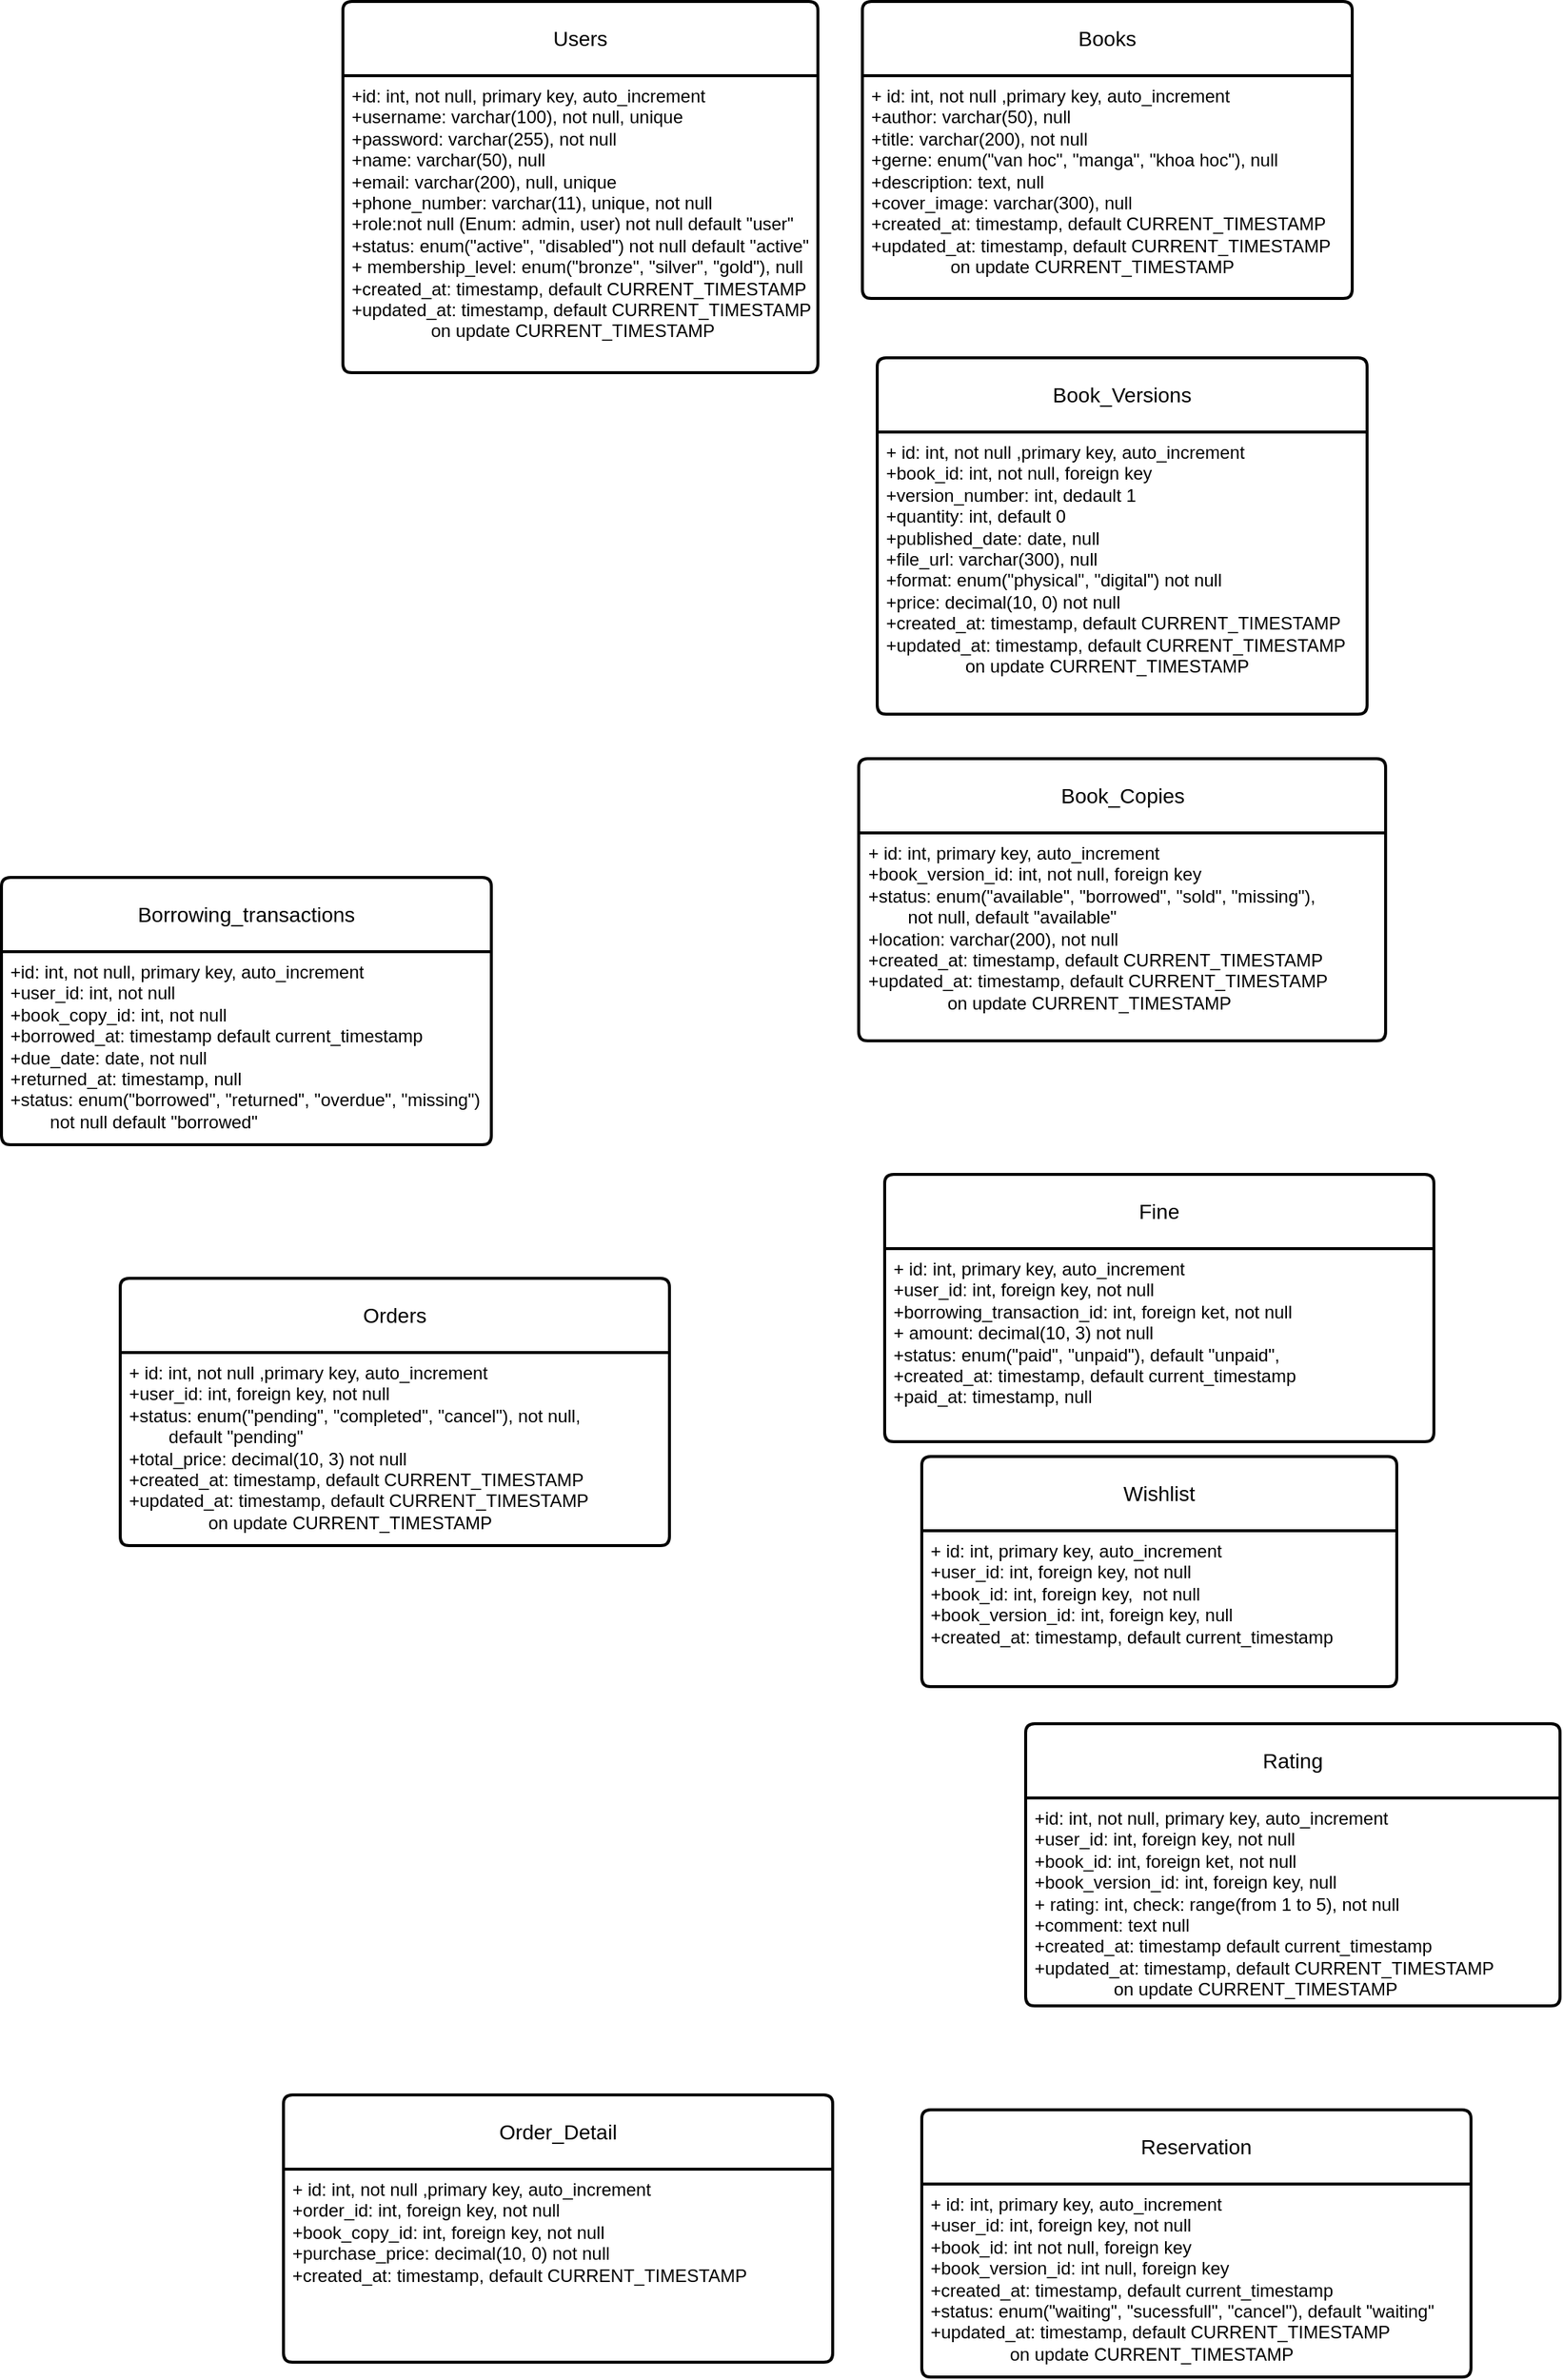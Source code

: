 <mxfile version="26.0.11">
  <diagram id="R2lEEEUBdFMjLlhIrx00" name="Page-1">
    <mxGraphModel dx="2665" dy="2065" grid="1" gridSize="10" guides="1" tooltips="1" connect="1" arrows="1" fold="1" page="1" pageScale="1" pageWidth="850" pageHeight="1100" math="0" shadow="0" extFonts="Permanent Marker^https://fonts.googleapis.com/css?family=Permanent+Marker">
      <root>
        <mxCell id="0" />
        <mxCell id="1" parent="0" />
        <mxCell id="ZN315WAEy5U4nkaI___c-207" value="Users" style="swimlane;childLayout=stackLayout;horizontal=1;startSize=50;horizontalStack=0;rounded=1;fontSize=14;fontStyle=0;strokeWidth=2;resizeParent=0;resizeLast=1;shadow=0;dashed=0;align=center;arcSize=4;whiteSpace=wrap;html=1;" parent="1" vertex="1">
          <mxGeometry x="-670" y="-840" width="320" height="250" as="geometry" />
        </mxCell>
        <mxCell id="ZN315WAEy5U4nkaI___c-208" value="+id: int, not null, primary key, auto_increment&lt;br&gt;+username: varchar(100), not null, unique&lt;br&gt;+password: varchar(255), not null&lt;div&gt;+name: varchar(50), null&lt;/div&gt;&lt;div&gt;+email: varchar(200), null, unique&lt;/div&gt;&lt;div&gt;+phone_number: varchar(11), unique, not null&lt;/div&gt;&lt;div&gt;+role:not null (Enum: admin, user) not null default &quot;user&quot;&lt;/div&gt;&lt;div&gt;+status: enum(&quot;active&quot;, &quot;disabled&quot;) not null default &quot;active&quot;&lt;/div&gt;&lt;div&gt;+ membership_level: enum(&quot;bronze&quot;, &quot;silver&quot;, &quot;gold&quot;), null&lt;/div&gt;&lt;div&gt;&lt;div&gt;+created_at: timestamp, default CURRENT_TIMESTAMP&lt;/div&gt;&lt;div&gt;+updated_at: timestamp, default CURRENT_TIMESTAMP&amp;nbsp;&lt;/div&gt;&lt;div&gt;&lt;span style=&quot;white-space-collapse: preserve;&quot;&gt;&#x9;&lt;/span&gt;&lt;span style=&quot;white-space-collapse: preserve;&quot;&gt;&#x9;&lt;/span&gt;on update CURRENT_TIMESTAMP&lt;/div&gt;&lt;/div&gt;&lt;div&gt;&lt;br&gt;&lt;/div&gt;" style="align=left;strokeColor=none;fillColor=none;spacingLeft=4;fontSize=12;verticalAlign=top;resizable=0;rotatable=0;part=1;html=1;" parent="ZN315WAEy5U4nkaI___c-207" vertex="1">
          <mxGeometry y="50" width="320" height="200" as="geometry" />
        </mxCell>
        <mxCell id="ZN315WAEy5U4nkaI___c-211" value="Books" style="swimlane;childLayout=stackLayout;horizontal=1;startSize=50;horizontalStack=0;rounded=1;fontSize=14;fontStyle=0;strokeWidth=2;resizeParent=0;resizeLast=1;shadow=0;dashed=0;align=center;arcSize=4;whiteSpace=wrap;html=1;" parent="1" vertex="1">
          <mxGeometry x="-320" y="-840" width="330" height="200" as="geometry" />
        </mxCell>
        <mxCell id="ZN315WAEy5U4nkaI___c-212" value="&lt;div&gt;+ id: int, not null ,primary key, auto_increment&lt;/div&gt;&lt;div&gt;+author: varchar(50), null&lt;/div&gt;&lt;div&gt;+title: varchar(200), not null&lt;/div&gt;&lt;div&gt;&lt;span style=&quot;background-color: transparent; color: light-dark(rgb(0, 0, 0), rgb(255, 255, 255));&quot;&gt;+gerne: enum(&quot;van hoc&quot;, &quot;manga&quot;, &quot;khoa hoc&quot;), null&lt;/span&gt;&lt;/div&gt;&lt;div&gt;+description: text, null&lt;/div&gt;&lt;div&gt;+cover_image: varchar(300), null&lt;/div&gt;&lt;div&gt;+created_at: timestamp, default CURRENT_TIMESTAMP&lt;/div&gt;&lt;div&gt;+updated_at: timestamp, default CURRENT_TIMESTAMP&amp;nbsp;&lt;/div&gt;&lt;div&gt;&lt;span style=&quot;white-space: pre;&quot;&gt;&#x9;&lt;/span&gt;&lt;span style=&quot;white-space: pre;&quot;&gt;&#x9;&lt;/span&gt;on update CURRENT_TIMESTAMP&lt;/div&gt;&lt;div&gt;&lt;br&gt;&lt;/div&gt;" style="align=left;strokeColor=none;fillColor=none;spacingLeft=4;fontSize=12;verticalAlign=top;resizable=0;rotatable=0;part=1;html=1;" parent="ZN315WAEy5U4nkaI___c-211" vertex="1">
          <mxGeometry y="50" width="330" height="150" as="geometry" />
        </mxCell>
        <mxCell id="ZnR8_7hwZ21bmYE7peQe-1" value="Borrowing_transactions&lt;span style=&quot;color: rgba(0, 0, 0, 0); font-family: monospace; font-size: 0px; text-align: start; text-wrap-mode: nowrap;&quot;&gt;%3CmxGraphModel%3E%3Croot%3E%3CmxCell%20id%3D%220%22%2F%3E%3CmxCell%20id%3D%221%22%20parent%3D%220%22%2F%3E%3CmxCell%20id%3D%222%22%20value%3D%22Users%22%20style%3D%22swimlane%3BchildLayout%3DstackLayout%3Bhorizontal%3D1%3BstartSize%3D50%3BhorizontalStack%3D0%3Brounded%3D1%3BfontSize%3D14%3BfontStyle%3D0%3BstrokeWidth%3D2%3BresizeParent%3D0%3BresizeLast%3D1%3Bshadow%3D0%3Bdashed%3D0%3Balign%3Dcenter%3BarcSize%3D4%3BwhiteSpace%3Dwrap%3Bhtml%3D1%3B%22%20vertex%3D%221%22%20parent%3D%221%22%3E%3CmxGeometry%20x%3D%2230%22%20y%3D%22110%22%20width%3D%22220%22%20height%3D%22190%22%20as%3D%22geometry%22%2F%3E%3C%2FmxCell%3E%3CmxCell%20id%3D%223%22%20value%3D%22%2Bid%3A%20int%2C%20not%20null%2C%20primary%20key%26lt%3Bbr%26gt%3B%2Baccount_name%3A%20string%2C%20not%20null%2C%20unique%26lt%3Bbr%26gt%3B%2Bpassword%3A%20string%2C%20not%20null%26lt%3Bdiv%26gt%3B%2Bname%3A%20string%2C%20default%3A%20unknown%26lt%3B%2Fdiv%26gt%3B%26lt%3Bdiv%26gt%3B%2Bemail%3A%20string%2C%20not%20null%26lt%3B%2Fdiv%26gt%3B%26lt%3Bdiv%26gt%3B%2Bphone_number%3A%20string%2C%20unique%26lt%3B%2Fdiv%26gt%3B%26lt%3Bdiv%26gt%3B%2Brole%3Astring%2C%20not%20null%26lt%3B%2Fdiv%26gt%3B%26lt%3Bdiv%26gt%3B%2B%20membership_level%3A%20string%26lt%3B%2Fdiv%26gt%3B%26lt%3Bdiv%26gt%3B%26lt%3Bbr%26gt%3B%26lt%3B%2Fdiv%26gt%3B%22%20style%3D%22align%3Dleft%3BstrokeColor%3Dnone%3BfillColor%3Dnone%3BspacingLeft%3D4%3BfontSize%3D12%3BverticalAlign%3Dtop%3Bresizable%3D0%3Brotatable%3D0%3Bpart%3D1%3Bhtml%3D1%3B%22%20vertex%3D%221%22%20parent%3D%222%22%3E%3CmxGeometry%20y%3D%2250%22%20width%3D%22220%22%20height%3D%22140%22%20as%3D%22geometry%22%2F%3E%3C%2FmxCell%3E%3C%2Froot%3E%3C%2FmxGraphModel%3E&lt;/span&gt;" style="swimlane;childLayout=stackLayout;horizontal=1;startSize=50;horizontalStack=0;rounded=1;fontSize=14;fontStyle=0;strokeWidth=2;resizeParent=0;resizeLast=1;shadow=0;dashed=0;align=center;arcSize=4;whiteSpace=wrap;html=1;" parent="1" vertex="1">
          <mxGeometry x="-900" y="-250" width="330" height="180" as="geometry" />
        </mxCell>
        <mxCell id="ZnR8_7hwZ21bmYE7peQe-2" value="+id: int, not null, primary key, auto_increment&lt;br&gt;+user_id: int, not null&lt;div&gt;+book_copy_id: int, not null&lt;/div&gt;&lt;div&gt;+borrowed_at: timestamp default current_timestamp&lt;br&gt;&lt;div&gt;+due_date: date, not null&lt;/div&gt;&lt;div&gt;+returned_at: timestamp, null&lt;/div&gt;&lt;div&gt;+status: enum(&quot;borrowed&quot;, &quot;returned&quot;, &quot;overdue&quot;, &quot;missing&quot;)&lt;/div&gt;&lt;div&gt;&lt;span style=&quot;white-space: pre;&quot;&gt;&#x9;&lt;/span&gt;not null&amp;nbsp;default &quot;borrowed&quot;&lt;/div&gt;&lt;div&gt;&lt;div&gt;&lt;br&gt;&lt;/div&gt;&lt;/div&gt;&lt;/div&gt;" style="align=left;strokeColor=none;fillColor=none;spacingLeft=4;fontSize=12;verticalAlign=top;resizable=0;rotatable=0;part=1;html=1;" parent="ZnR8_7hwZ21bmYE7peQe-1" vertex="1">
          <mxGeometry y="50" width="330" height="130" as="geometry" />
        </mxCell>
        <mxCell id="ZnR8_7hwZ21bmYE7peQe-3" value="Rating" style="swimlane;childLayout=stackLayout;horizontal=1;startSize=50;horizontalStack=0;rounded=1;fontSize=14;fontStyle=0;strokeWidth=2;resizeParent=0;resizeLast=1;shadow=0;dashed=0;align=center;arcSize=4;whiteSpace=wrap;html=1;" parent="1" vertex="1">
          <mxGeometry x="-210" y="320" width="360" height="190" as="geometry" />
        </mxCell>
        <mxCell id="ZnR8_7hwZ21bmYE7peQe-4" value="+id: int, not null, primary key, auto_increment&lt;br&gt;+user_id: int, foreign key, not null&lt;div&gt;+book_id: int, foreign ket, not null&lt;/div&gt;&lt;div&gt;+book_version_id: int, foreign key, null&lt;/div&gt;&lt;div&gt;+ rating: int, check: range(from 1 to 5), not null&lt;br&gt;&lt;div&gt;+comment: text null&lt;/div&gt;&lt;/div&gt;&lt;div&gt;+created_at: timestamp default current_timestamp&lt;/div&gt;&lt;div&gt;&lt;div&gt;+updated_at: timestamp, default CURRENT_TIMESTAMP&amp;nbsp;&lt;/div&gt;&lt;div&gt;&lt;span style=&quot;white-space-collapse: preserve;&quot;&gt;&#x9;&lt;/span&gt;&lt;span style=&quot;white-space-collapse: preserve;&quot;&gt;&#x9;&lt;/span&gt;on update CURRENT_TIMESTAMP&lt;/div&gt;&lt;/div&gt;" style="align=left;strokeColor=none;fillColor=none;spacingLeft=4;fontSize=12;verticalAlign=top;resizable=0;rotatable=0;part=1;html=1;" parent="ZnR8_7hwZ21bmYE7peQe-3" vertex="1">
          <mxGeometry y="50" width="360" height="140" as="geometry" />
        </mxCell>
        <mxCell id="k3v7xY2yrV74yS-AG14G-6" value="Book_Copies" style="swimlane;childLayout=stackLayout;horizontal=1;startSize=50;horizontalStack=0;rounded=1;fontSize=14;fontStyle=0;strokeWidth=2;resizeParent=0;resizeLast=1;shadow=0;dashed=0;align=center;arcSize=4;whiteSpace=wrap;html=1;" parent="1" vertex="1">
          <mxGeometry x="-322.5" y="-330" width="355" height="190" as="geometry" />
        </mxCell>
        <mxCell id="k3v7xY2yrV74yS-AG14G-7" value="&lt;div&gt;+ id: int, primary key, auto_increment&lt;/div&gt;&lt;div&gt;+book_version_id: int, not null, foreign key&lt;/div&gt;&lt;div&gt;+status: enum(&quot;available&quot;, &quot;borrowed&quot;, &quot;sold&quot;, &quot;missing&quot;),&amp;nbsp;&lt;/div&gt;&lt;div&gt;&lt;span style=&quot;white-space: pre;&quot;&gt;&#x9;&lt;/span&gt;not null, default &quot;available&quot;&lt;/div&gt;&lt;div&gt;+location: varchar(200), not null&lt;/div&gt;&lt;div&gt;&lt;div&gt;+created_at: timestamp, default CURRENT_TIMESTAMP&lt;/div&gt;&lt;div&gt;+updated_at: timestamp, default CURRENT_TIMESTAMP&amp;nbsp;&lt;/div&gt;&lt;div&gt;&lt;span style=&quot;white-space-collapse: preserve;&quot;&gt;&#x9;&lt;/span&gt;&lt;span style=&quot;white-space-collapse: preserve;&quot;&gt;&#x9;&lt;/span&gt;on update CURRENT_TIMESTAMP&lt;/div&gt;&lt;/div&gt;" style="align=left;strokeColor=none;fillColor=none;spacingLeft=4;fontSize=12;verticalAlign=top;resizable=0;rotatable=0;part=1;html=1;" parent="k3v7xY2yrV74yS-AG14G-6" vertex="1">
          <mxGeometry y="50" width="355" height="140" as="geometry" />
        </mxCell>
        <mxCell id="k3v7xY2yrV74yS-AG14G-8" value="Book_Versions" style="swimlane;childLayout=stackLayout;horizontal=1;startSize=50;horizontalStack=0;rounded=1;fontSize=14;fontStyle=0;strokeWidth=2;resizeParent=0;resizeLast=1;shadow=0;dashed=0;align=center;arcSize=4;whiteSpace=wrap;html=1;" parent="1" vertex="1">
          <mxGeometry x="-310" y="-600" width="330" height="240" as="geometry" />
        </mxCell>
        <mxCell id="k3v7xY2yrV74yS-AG14G-9" value="&lt;div&gt;+ id: int, not null ,primary key, auto_increment&lt;/div&gt;&lt;div&gt;+book_id: int, not null, foreign key&amp;nbsp;&lt;/div&gt;&lt;div&gt;+version_number: int, dedault 1&lt;/div&gt;&lt;div&gt;+quantity: int, default 0&lt;/div&gt;&lt;div&gt;+published_date: date, null&lt;/div&gt;&lt;div&gt;+file_url: varchar(300), null&lt;/div&gt;&lt;div&gt;+format: enum(&quot;physical&quot;, &quot;digital&quot;) not null&lt;/div&gt;&lt;div&gt;+price: decimal(10, 0) not null&lt;/div&gt;&lt;div&gt;&lt;div&gt;+created_at: timestamp, default CURRENT_TIMESTAMP&lt;/div&gt;&lt;div&gt;+updated_at: timestamp, default CURRENT_TIMESTAMP&amp;nbsp;&lt;/div&gt;&lt;div&gt;&lt;span style=&quot;white-space-collapse: preserve;&quot;&gt;&#x9;&lt;/span&gt;&lt;span style=&quot;white-space-collapse: preserve;&quot;&gt;&#x9;&lt;/span&gt;on update CURRENT_TIMESTAMP&lt;/div&gt;&lt;/div&gt;" style="align=left;strokeColor=none;fillColor=none;spacingLeft=4;fontSize=12;verticalAlign=top;resizable=0;rotatable=0;part=1;html=1;" parent="k3v7xY2yrV74yS-AG14G-8" vertex="1">
          <mxGeometry y="50" width="330" height="190" as="geometry" />
        </mxCell>
        <mxCell id="k3v7xY2yrV74yS-AG14G-10" value="Wishlist" style="swimlane;childLayout=stackLayout;horizontal=1;startSize=50;horizontalStack=0;rounded=1;fontSize=14;fontStyle=0;strokeWidth=2;resizeParent=0;resizeLast=1;shadow=0;dashed=0;align=center;arcSize=4;whiteSpace=wrap;html=1;" parent="1" vertex="1">
          <mxGeometry x="-280" y="140" width="320" height="155" as="geometry" />
        </mxCell>
        <mxCell id="k3v7xY2yrV74yS-AG14G-11" value="&lt;div&gt;+ id: int, primary key, auto_increment&lt;/div&gt;&lt;div&gt;+user_id: int, foreign key, not null&lt;/div&gt;&lt;div&gt;+book_id: int, foreign key,&amp;nbsp; not null&lt;/div&gt;&lt;div&gt;+book_version_id:&amp;nbsp;&lt;span style=&quot;background-color: transparent; color: light-dark(rgb(0, 0, 0), rgb(255, 255, 255));&quot;&gt;int, foreign key, null&lt;/span&gt;&lt;/div&gt;&lt;div&gt;+created_at: timestamp, default current_timestamp&lt;/div&gt;&lt;div&gt;&lt;br&gt;&lt;/div&gt;" style="align=left;strokeColor=none;fillColor=none;spacingLeft=4;fontSize=12;verticalAlign=top;resizable=0;rotatable=0;part=1;html=1;" parent="k3v7xY2yrV74yS-AG14G-10" vertex="1">
          <mxGeometry y="50" width="320" height="105" as="geometry" />
        </mxCell>
        <mxCell id="k3v7xY2yrV74yS-AG14G-13" value="Orders" style="swimlane;childLayout=stackLayout;horizontal=1;startSize=50;horizontalStack=0;rounded=1;fontSize=14;fontStyle=0;strokeWidth=2;resizeParent=0;resizeLast=1;shadow=0;dashed=0;align=center;arcSize=4;whiteSpace=wrap;html=1;" parent="1" vertex="1">
          <mxGeometry x="-820" y="20" width="370" height="180" as="geometry" />
        </mxCell>
        <mxCell id="k3v7xY2yrV74yS-AG14G-14" value="&lt;div&gt;+ id: int, not null ,primary key, auto_increment&lt;/div&gt;&lt;div&gt;+user_id: int, foreign key, not null&lt;/div&gt;&lt;div&gt;+status: enum(&quot;pending&quot;, &quot;completed&quot;, &quot;cancel&quot;), not null,&lt;/div&gt;&lt;div&gt;&lt;span style=&quot;white-space: pre;&quot;&gt;&#x9;&lt;/span&gt;default &quot;pending&quot;&lt;/div&gt;&lt;div&gt;+total_price: decimal(10, 3) not null&lt;/div&gt;&lt;div&gt;&lt;div&gt;+created_at: timestamp, default CURRENT_TIMESTAMP&lt;/div&gt;&lt;div&gt;+updated_at: timestamp, default CURRENT_TIMESTAMP&amp;nbsp;&lt;/div&gt;&lt;div&gt;&lt;span style=&quot;white-space-collapse: preserve;&quot;&gt;&#x9;&lt;/span&gt;&lt;span style=&quot;white-space-collapse: preserve;&quot;&gt;&#x9;&lt;/span&gt;on update CURRENT_TIMESTAMP&lt;/div&gt;&lt;/div&gt;" style="align=left;strokeColor=none;fillColor=none;spacingLeft=4;fontSize=12;verticalAlign=top;resizable=0;rotatable=0;part=1;html=1;" parent="k3v7xY2yrV74yS-AG14G-13" vertex="1">
          <mxGeometry y="50" width="370" height="130" as="geometry" />
        </mxCell>
        <mxCell id="k3v7xY2yrV74yS-AG14G-16" value="Order_Detail" style="swimlane;childLayout=stackLayout;horizontal=1;startSize=50;horizontalStack=0;rounded=1;fontSize=14;fontStyle=0;strokeWidth=2;resizeParent=0;resizeLast=1;shadow=0;dashed=0;align=center;arcSize=4;whiteSpace=wrap;html=1;" parent="1" vertex="1">
          <mxGeometry x="-710" y="570" width="370" height="180" as="geometry" />
        </mxCell>
        <mxCell id="k3v7xY2yrV74yS-AG14G-17" value="&lt;div&gt;&lt;div&gt;+ id: int, not null ,primary key, auto_increment&lt;/div&gt;&lt;/div&gt;&lt;div&gt;&lt;span style=&quot;background-color: transparent; color: light-dark(rgb(0, 0, 0), rgb(255, 255, 255));&quot;&gt;+order_id: int, foreign key, not null&lt;/span&gt;&lt;/div&gt;&lt;div&gt;+book_copy_id: int, foreign key, not null&lt;/div&gt;&lt;div&gt;+purchase_price: decimal(10, 0) not null&lt;/div&gt;&lt;div&gt;&lt;div&gt;+created_at: timestamp, default CURRENT_TIMESTAMP&lt;/div&gt;&lt;/div&gt;" style="align=left;strokeColor=none;fillColor=none;spacingLeft=4;fontSize=12;verticalAlign=top;resizable=0;rotatable=0;part=1;html=1;" parent="k3v7xY2yrV74yS-AG14G-16" vertex="1">
          <mxGeometry y="50" width="370" height="130" as="geometry" />
        </mxCell>
        <mxCell id="k3v7xY2yrV74yS-AG14G-18" value="Reservation" style="swimlane;childLayout=stackLayout;horizontal=1;startSize=50;horizontalStack=0;rounded=1;fontSize=14;fontStyle=0;strokeWidth=2;resizeParent=0;resizeLast=1;shadow=0;dashed=0;align=center;arcSize=4;whiteSpace=wrap;html=1;" parent="1" vertex="1">
          <mxGeometry x="-280" y="580" width="370" height="180" as="geometry" />
        </mxCell>
        <mxCell id="k3v7xY2yrV74yS-AG14G-19" value="&lt;div&gt;+ id: int, primary key, auto_increment&lt;/div&gt;&lt;div&gt;+user_id: int, foreign key, not null&lt;/div&gt;&lt;div&gt;+book_id: int not null, foreign key&lt;/div&gt;&lt;div&gt;+book_version_id: int null,&amp;nbsp;&lt;span style=&quot;background-color: transparent; color: light-dark(rgb(0, 0, 0), rgb(255, 255, 255));&quot;&gt;foreign key&lt;/span&gt;&lt;/div&gt;&lt;div&gt;+created_at: timestamp, default current_timestamp&lt;/div&gt;&lt;div&gt;+status: enum(&quot;waiting&quot;, &quot;sucessfull&quot;, &quot;cancel&quot;), default &quot;waiting&quot;&lt;/div&gt;&lt;div&gt;&lt;div&gt;+updated_at: timestamp, default CURRENT_TIMESTAMP&amp;nbsp;&lt;/div&gt;&lt;div&gt;&lt;span style=&quot;white-space-collapse: preserve;&quot;&gt;&#x9;&lt;/span&gt;&lt;span style=&quot;white-space-collapse: preserve;&quot;&gt;&#x9;&lt;/span&gt;on update CURRENT_TIMESTAMP&lt;/div&gt;&lt;/div&gt;" style="align=left;strokeColor=none;fillColor=none;spacingLeft=4;fontSize=12;verticalAlign=top;resizable=0;rotatable=0;part=1;html=1;" parent="k3v7xY2yrV74yS-AG14G-18" vertex="1">
          <mxGeometry y="50" width="370" height="130" as="geometry" />
        </mxCell>
        <mxCell id="k3v7xY2yrV74yS-AG14G-20" value="Fine" style="swimlane;childLayout=stackLayout;horizontal=1;startSize=50;horizontalStack=0;rounded=1;fontSize=14;fontStyle=0;strokeWidth=2;resizeParent=0;resizeLast=1;shadow=0;dashed=0;align=center;arcSize=4;whiteSpace=wrap;html=1;" parent="1" vertex="1">
          <mxGeometry x="-305" y="-50" width="370" height="180" as="geometry" />
        </mxCell>
        <mxCell id="k3v7xY2yrV74yS-AG14G-21" value="&lt;div&gt;+ id: int, primary key, auto_increment&lt;/div&gt;&lt;div&gt;+user_id: int, foreign key, not null&lt;/div&gt;&lt;div&gt;+borrowing_transaction_id: int, foreign ket, not null&lt;/div&gt;&lt;div&gt;+ amount: decimal(10, 3) not null&lt;/div&gt;&lt;div&gt;+status: enum(&quot;paid&quot;, &quot;unpaid&quot;), default &quot;unpaid&quot;,&lt;/div&gt;&lt;div&gt;+created_at: timestamp, default current_timestamp&lt;/div&gt;&lt;div&gt;+paid_at: timestamp, null&lt;/div&gt;" style="align=left;strokeColor=none;fillColor=none;spacingLeft=4;fontSize=12;verticalAlign=top;resizable=0;rotatable=0;part=1;html=1;" parent="k3v7xY2yrV74yS-AG14G-20" vertex="1">
          <mxGeometry y="50" width="370" height="130" as="geometry" />
        </mxCell>
      </root>
    </mxGraphModel>
  </diagram>
</mxfile>
